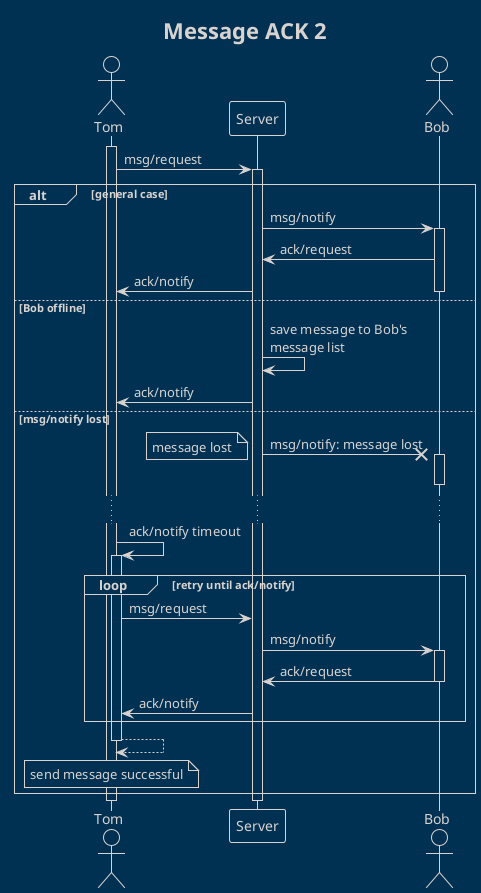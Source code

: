 @startuml
!theme blueprint
'https://plantuml.com/sequence-diagram

title Message ACK 2

actor Tom as sender

participant Server as server
actor Bob as receiver

activate sender
    sender -> server: msg/request

    activate server
        alt general case
            server -> receiver: msg/notify
            activate receiver
                receiver -> server: ack/request
            server -> sender: ack/notify
            deactivate receiver
        else Bob offline
            server -> server: save message to Bob's \nmessage list
            server -> sender : ack/notify
        else msg/notify lost
            server ->X receiver: msg/notify: message lost
            note left:message lost
            activate receiver
            deactivate receiver
            ...
            sender -> sender++: ack/notify timeout
            loop retry until ack/notify
                sender -> server: msg/request
                server -> receiver: msg/notify
                activate receiver
                    receiver -> server: ack/request
                deactivate receiver
                server -> sender:ack/notify
            end
            return
            note over sender: send message successful
        end
    deactivate server
deactivate sender

@enduml